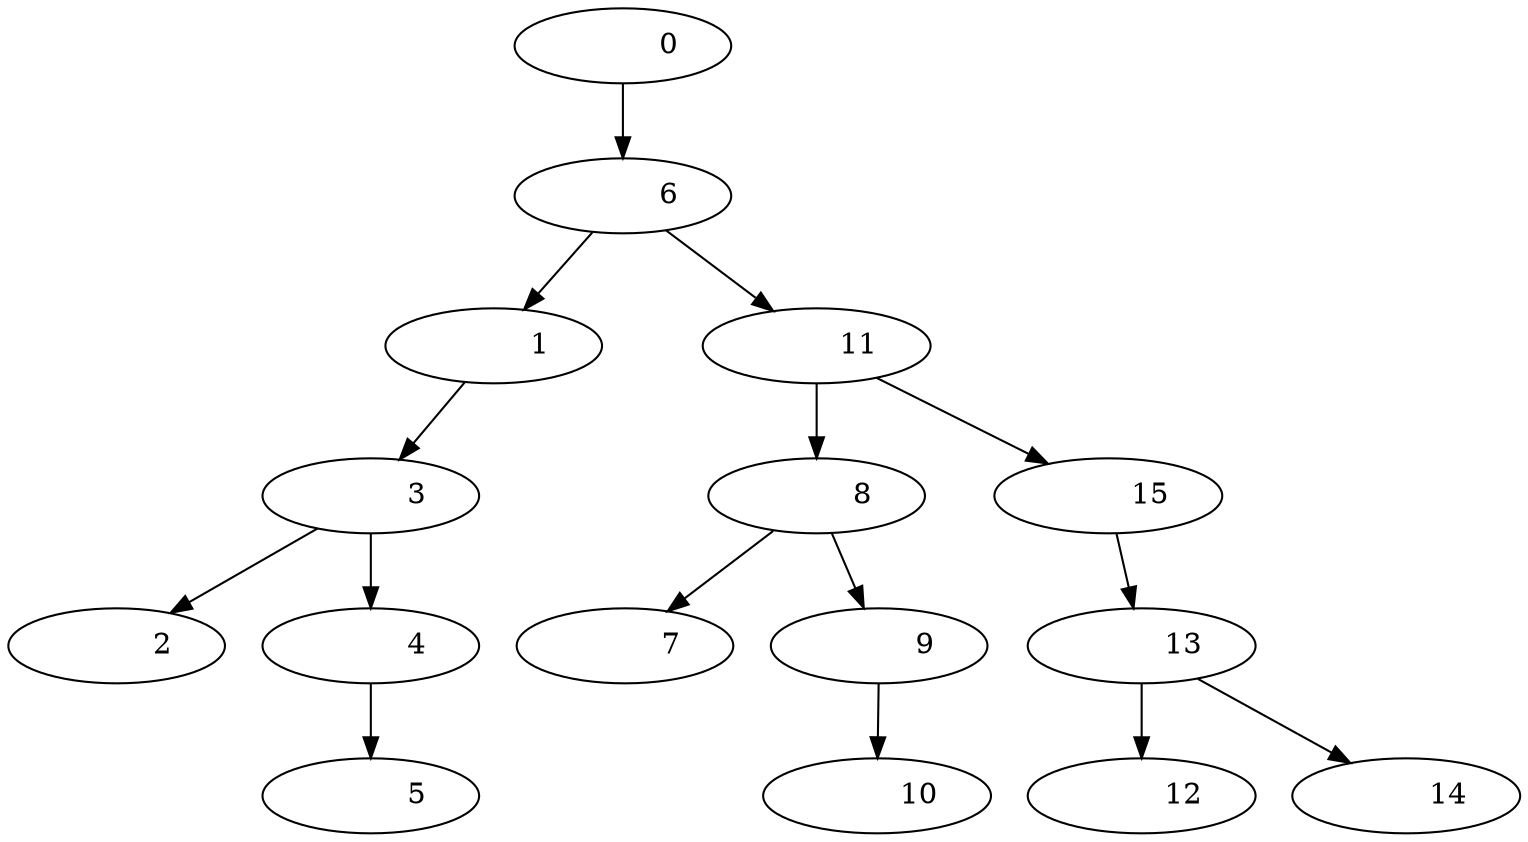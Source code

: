  digraph G {
 "Nodofb25c0f6-f00b-4a38-5528-fb77f4f3eee0"[label= "           0 "]
 "Nodofb25c0f6-f00b-4a38-5528-fb77f4f3eee0"->"Nodoa8252983-ab17-4b14-4ba9-17f29b7f24d7"
 "Nodoa8252983-ab17-4b14-4ba9-17f29b7f24d7"[label= "           6 "]
 "Nodoa8252983-ab17-4b14-4ba9-17f29b7f24d7"->"Nodof24cb15a-9263-4ec1-6049-d5dbf797dcc6"
 "Nodoa8252983-ab17-4b14-4ba9-17f29b7f24d7"->"Nodoa2c10955-0678-49d0-4f76-b161f97f9fcf"
 "Nodof24cb15a-9263-4ec1-6049-d5dbf797dcc6"[label= "           1 "]
 "Nodof24cb15a-9263-4ec1-6049-d5dbf797dcc6"->"Nodof07b99d6-b3b0-444b-7c30-5a533e7a87e3"
 "Nodof07b99d6-b3b0-444b-7c30-5a533e7a87e3"[label= "           3 "]
 "Nodof07b99d6-b3b0-444b-7c30-5a533e7a87e3"->"Nodod380ec35-7d89-49c3-568b-686bff1f2153"
 "Nodof07b99d6-b3b0-444b-7c30-5a533e7a87e3"->"Nodof8659053-a995-4c4c-407a-a80fbf797b8f"
 "Nodod380ec35-7d89-49c3-568b-686bff1f2153"[label= "           2 "]
 "Nodof8659053-a995-4c4c-407a-a80fbf797b8f"[label= "           4 "]
 "Nodof8659053-a995-4c4c-407a-a80fbf797b8f"->"Nodoe4341a6e-ec62-4089-7b1d-b05157cf4c0d"
 "Nodoe4341a6e-ec62-4089-7b1d-b05157cf4c0d"[label= "           5 "]
 "Nodoa2c10955-0678-49d0-4f76-b161f97f9fcf"[label= "          11 "]
 "Nodoa2c10955-0678-49d0-4f76-b161f97f9fcf"->"Nodo71a139a6-0957-4a58-5e00-8c08e763fc6e"
 "Nodoa2c10955-0678-49d0-4f76-b161f97f9fcf"->"Nodo3716f872-e150-4498-6e7d-42aff3f3878d"
 "Nodo71a139a6-0957-4a58-5e00-8c08e763fc6e"[label= "           8 "]
 "Nodo71a139a6-0957-4a58-5e00-8c08e763fc6e"->"Nodoe5bb6290-5846-4b1b-49ae-c6ffc5ab438e"
 "Nodo71a139a6-0957-4a58-5e00-8c08e763fc6e"->"Nodof4ef48db-7355-4ee9-7b46-4c70ef7c8284"
 "Nodoe5bb6290-5846-4b1b-49ae-c6ffc5ab438e"[label= "           7 "]
 "Nodof4ef48db-7355-4ee9-7b46-4c70ef7c8284"[label= "           9 "]
 "Nodof4ef48db-7355-4ee9-7b46-4c70ef7c8284"->"Nodo4d93e221-56c0-49b0-4583-dcc567cfc8c6"
 "Nodo4d93e221-56c0-49b0-4583-dcc567cfc8c6"[label= "          10 "]
 "Nodo3716f872-e150-4498-6e7d-42aff3f3878d"[label= "          15 "]
 "Nodo3716f872-e150-4498-6e7d-42aff3f3878d"->"Nodofda23cae-2197-420a-7202-e73cfed70a55"
 "Nodofda23cae-2197-420a-7202-e73cfed70a55"[label= "          13 "]
 "Nodofda23cae-2197-420a-7202-e73cfed70a55"->"Nodofbdeaedb-153d-48cc-5dfd-1ef55fd704f0"
 "Nodofda23cae-2197-420a-7202-e73cfed70a55"->"Nodof9edda4f-fd24-4f0b-4b65-2171fdcdf680"
 "Nodofbdeaedb-153d-48cc-5dfd-1ef55fd704f0"[label= "          12 "]
 "Nodof9edda4f-fd24-4f0b-4b65-2171fdcdf680"[label= "          14 "]
 }
